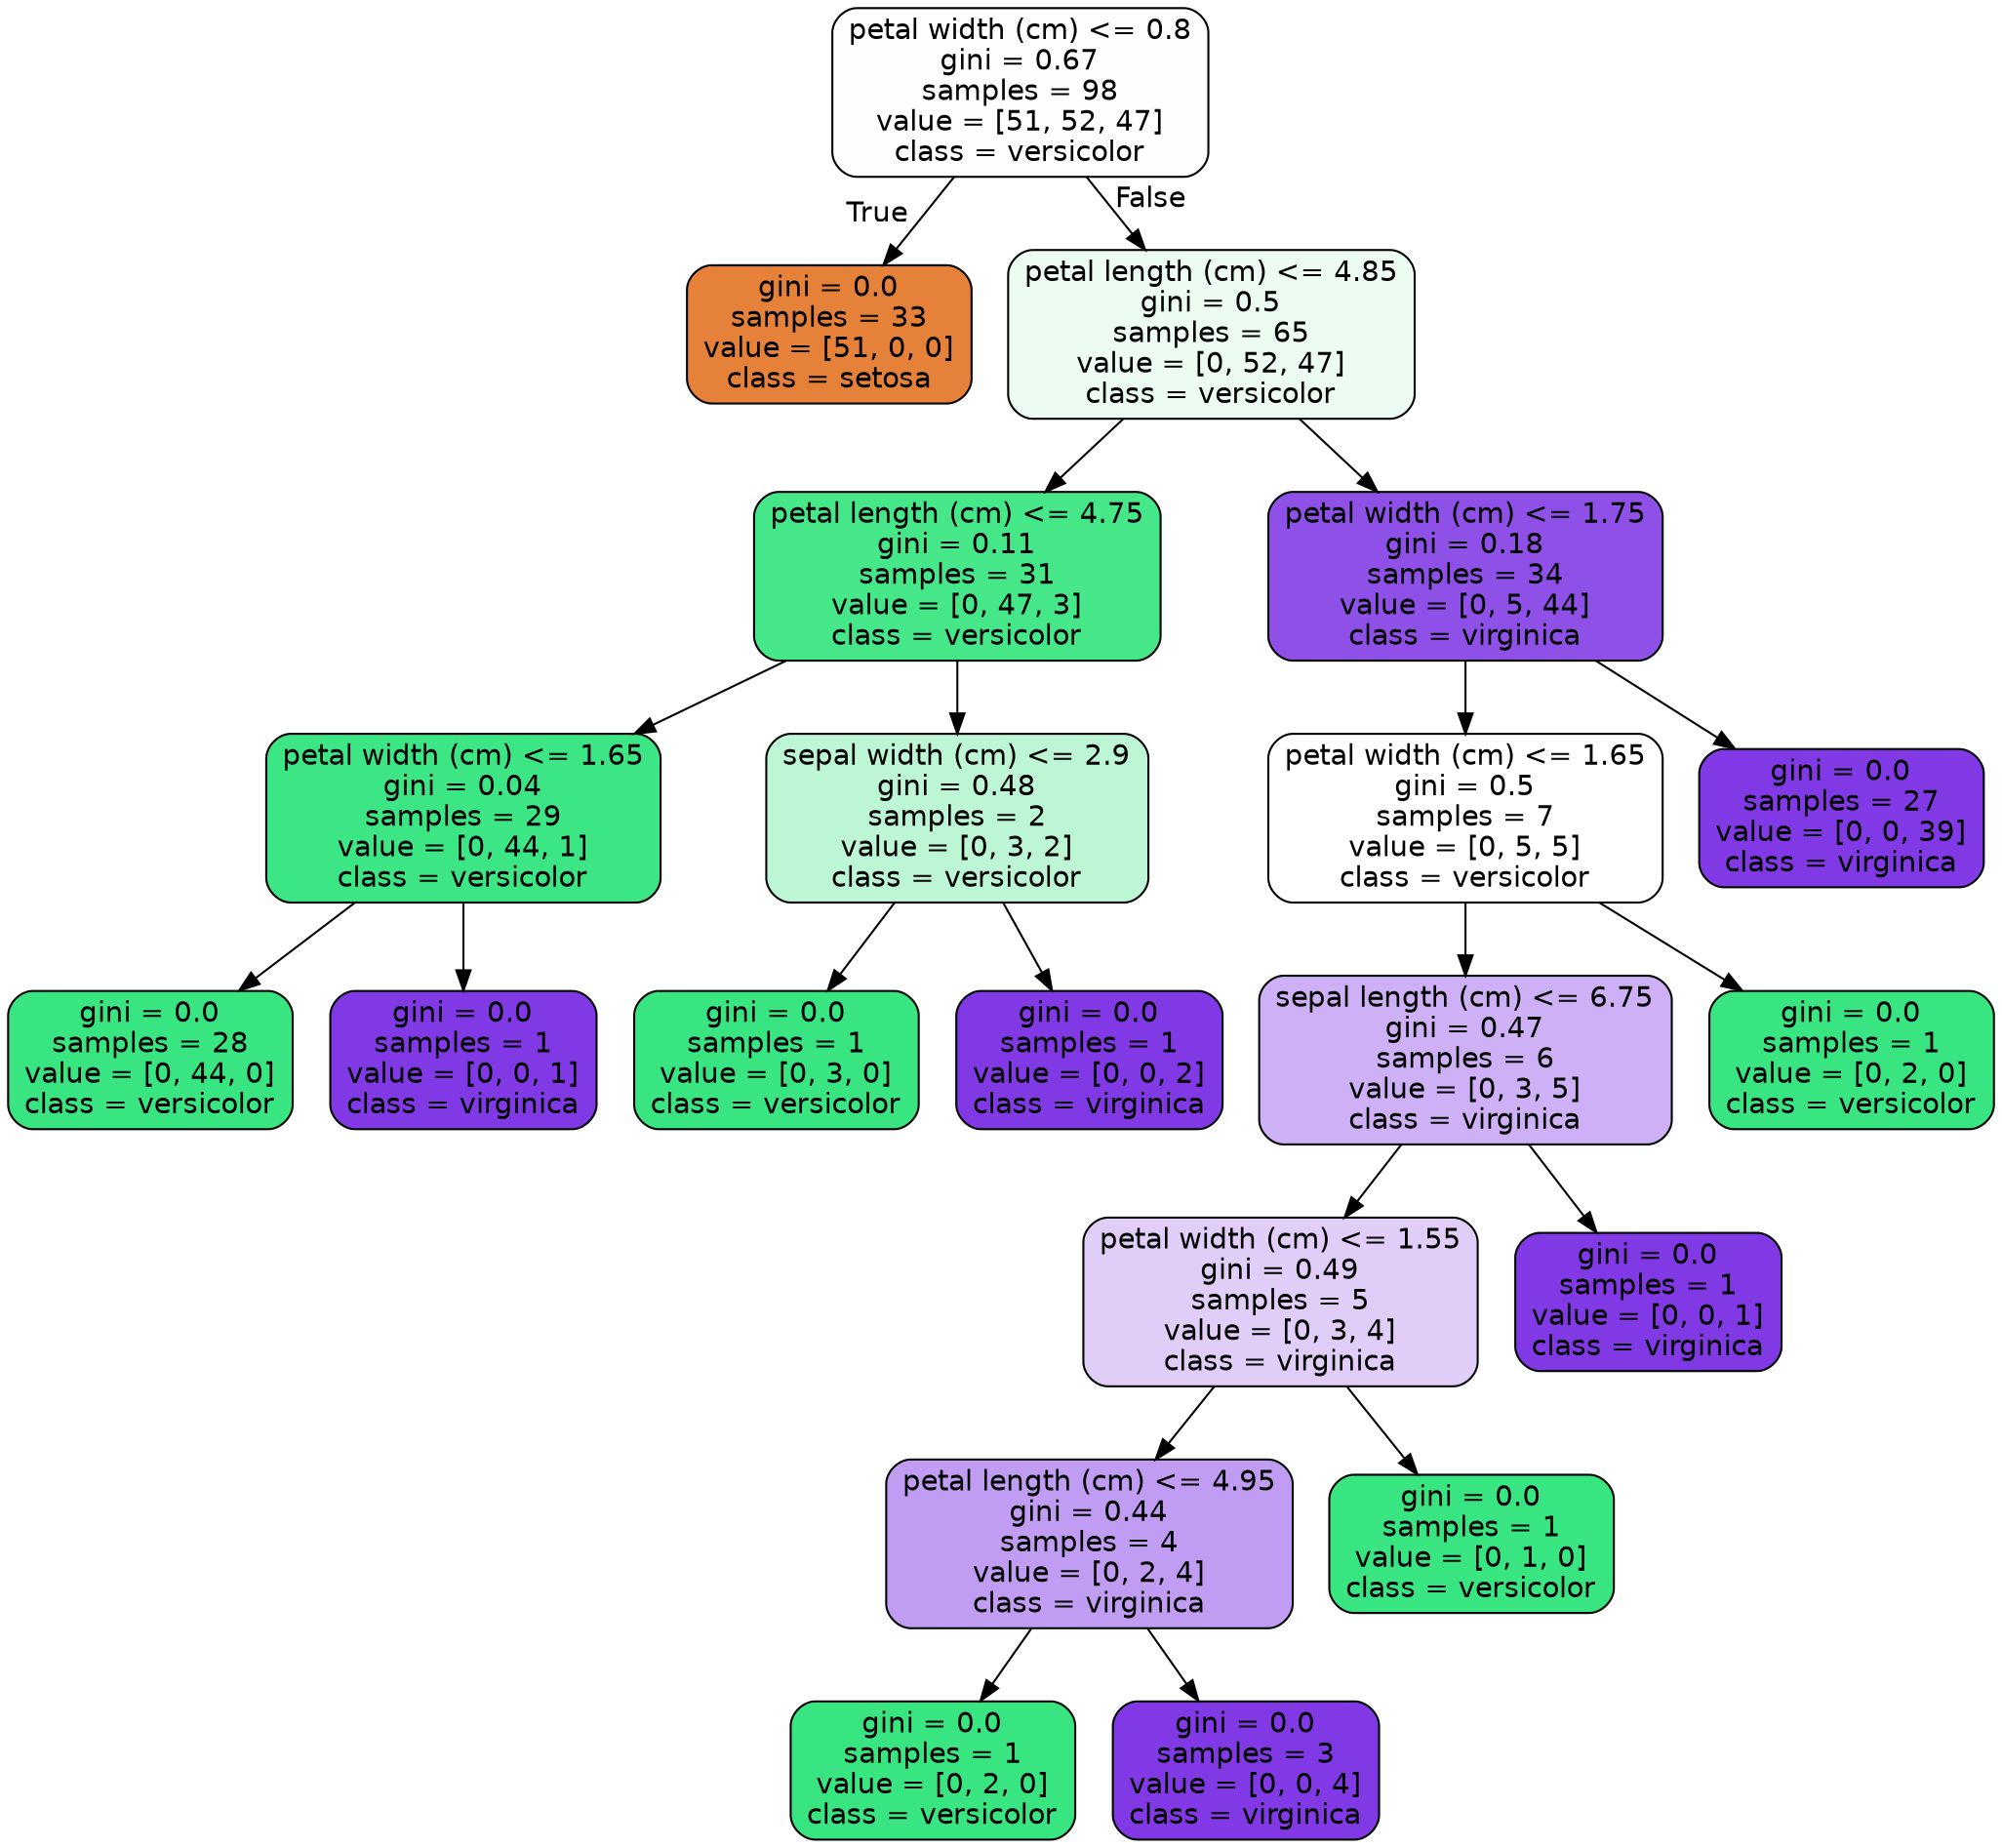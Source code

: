 digraph Tree {
node [shape=box, style="filled, rounded", color="black", fontname="helvetica"] ;
edge [fontname="helvetica"] ;
0 [label="petal width (cm) <= 0.8\ngini = 0.67\nsamples = 98\nvalue = [51, 52, 47]\nclass = versicolor", fillcolor="#fdfffe"] ;
1 [label="gini = 0.0\nsamples = 33\nvalue = [51, 0, 0]\nclass = setosa", fillcolor="#e58139"] ;
0 -> 1 [labeldistance=2.5, labelangle=45, headlabel="True"] ;
2 [label="petal length (cm) <= 4.85\ngini = 0.5\nsamples = 65\nvalue = [0, 52, 47]\nclass = versicolor", fillcolor="#ecfcf3"] ;
0 -> 2 [labeldistance=2.5, labelangle=-45, headlabel="False"] ;
3 [label="petal length (cm) <= 4.75\ngini = 0.11\nsamples = 31\nvalue = [0, 47, 3]\nclass = versicolor", fillcolor="#46e789"] ;
2 -> 3 ;
4 [label="petal width (cm) <= 1.65\ngini = 0.04\nsamples = 29\nvalue = [0, 44, 1]\nclass = versicolor", fillcolor="#3de684"] ;
3 -> 4 ;
5 [label="gini = 0.0\nsamples = 28\nvalue = [0, 44, 0]\nclass = versicolor", fillcolor="#39e581"] ;
4 -> 5 ;
6 [label="gini = 0.0\nsamples = 1\nvalue = [0, 0, 1]\nclass = virginica", fillcolor="#8139e5"] ;
4 -> 6 ;
7 [label="sepal width (cm) <= 2.9\ngini = 0.48\nsamples = 2\nvalue = [0, 3, 2]\nclass = versicolor", fillcolor="#bdf6d5"] ;
3 -> 7 ;
8 [label="gini = 0.0\nsamples = 1\nvalue = [0, 3, 0]\nclass = versicolor", fillcolor="#39e581"] ;
7 -> 8 ;
9 [label="gini = 0.0\nsamples = 1\nvalue = [0, 0, 2]\nclass = virginica", fillcolor="#8139e5"] ;
7 -> 9 ;
10 [label="petal width (cm) <= 1.75\ngini = 0.18\nsamples = 34\nvalue = [0, 5, 44]\nclass = virginica", fillcolor="#8f50e8"] ;
2 -> 10 ;
11 [label="petal width (cm) <= 1.65\ngini = 0.5\nsamples = 7\nvalue = [0, 5, 5]\nclass = versicolor", fillcolor="#ffffff"] ;
10 -> 11 ;
12 [label="sepal length (cm) <= 6.75\ngini = 0.47\nsamples = 6\nvalue = [0, 3, 5]\nclass = virginica", fillcolor="#cdb0f5"] ;
11 -> 12 ;
13 [label="petal width (cm) <= 1.55\ngini = 0.49\nsamples = 5\nvalue = [0, 3, 4]\nclass = virginica", fillcolor="#e0cef8"] ;
12 -> 13 ;
14 [label="petal length (cm) <= 4.95\ngini = 0.44\nsamples = 4\nvalue = [0, 2, 4]\nclass = virginica", fillcolor="#c09cf2"] ;
13 -> 14 ;
15 [label="gini = 0.0\nsamples = 1\nvalue = [0, 2, 0]\nclass = versicolor", fillcolor="#39e581"] ;
14 -> 15 ;
16 [label="gini = 0.0\nsamples = 3\nvalue = [0, 0, 4]\nclass = virginica", fillcolor="#8139e5"] ;
14 -> 16 ;
17 [label="gini = 0.0\nsamples = 1\nvalue = [0, 1, 0]\nclass = versicolor", fillcolor="#39e581"] ;
13 -> 17 ;
18 [label="gini = 0.0\nsamples = 1\nvalue = [0, 0, 1]\nclass = virginica", fillcolor="#8139e5"] ;
12 -> 18 ;
19 [label="gini = 0.0\nsamples = 1\nvalue = [0, 2, 0]\nclass = versicolor", fillcolor="#39e581"] ;
11 -> 19 ;
20 [label="gini = 0.0\nsamples = 27\nvalue = [0, 0, 39]\nclass = virginica", fillcolor="#8139e5"] ;
10 -> 20 ;
}